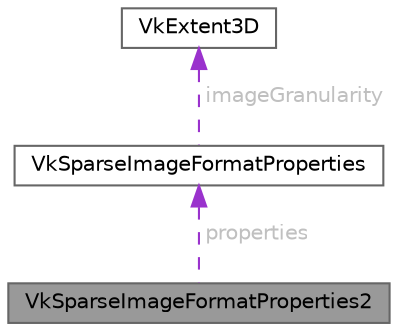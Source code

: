 digraph "VkSparseImageFormatProperties2"
{
 // LATEX_PDF_SIZE
  bgcolor="transparent";
  edge [fontname=Helvetica,fontsize=10,labelfontname=Helvetica,labelfontsize=10];
  node [fontname=Helvetica,fontsize=10,shape=box,height=0.2,width=0.4];
  Node1 [id="Node000001",label="VkSparseImageFormatProperties2",height=0.2,width=0.4,color="gray40", fillcolor="grey60", style="filled", fontcolor="black",tooltip=" "];
  Node2 -> Node1 [id="edge3_Node000001_Node000002",dir="back",color="darkorchid3",style="dashed",tooltip=" ",label=" properties",fontcolor="grey" ];
  Node2 [id="Node000002",label="VkSparseImageFormatProperties",height=0.2,width=0.4,color="gray40", fillcolor="white", style="filled",URL="$structVkSparseImageFormatProperties.html",tooltip=" "];
  Node3 -> Node2 [id="edge4_Node000002_Node000003",dir="back",color="darkorchid3",style="dashed",tooltip=" ",label=" imageGranularity",fontcolor="grey" ];
  Node3 [id="Node000003",label="VkExtent3D",height=0.2,width=0.4,color="gray40", fillcolor="white", style="filled",URL="$structVkExtent3D.html",tooltip=" "];
}
